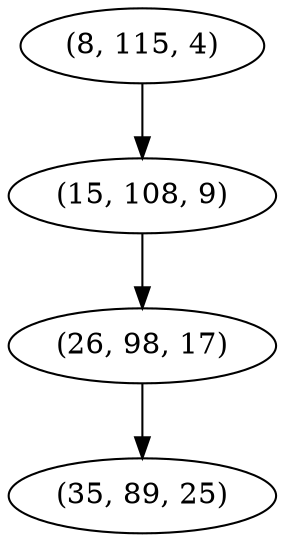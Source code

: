 digraph tree {
    "(8, 115, 4)";
    "(15, 108, 9)";
    "(26, 98, 17)";
    "(35, 89, 25)";
    "(8, 115, 4)" -> "(15, 108, 9)";
    "(15, 108, 9)" -> "(26, 98, 17)";
    "(26, 98, 17)" -> "(35, 89, 25)";
}
